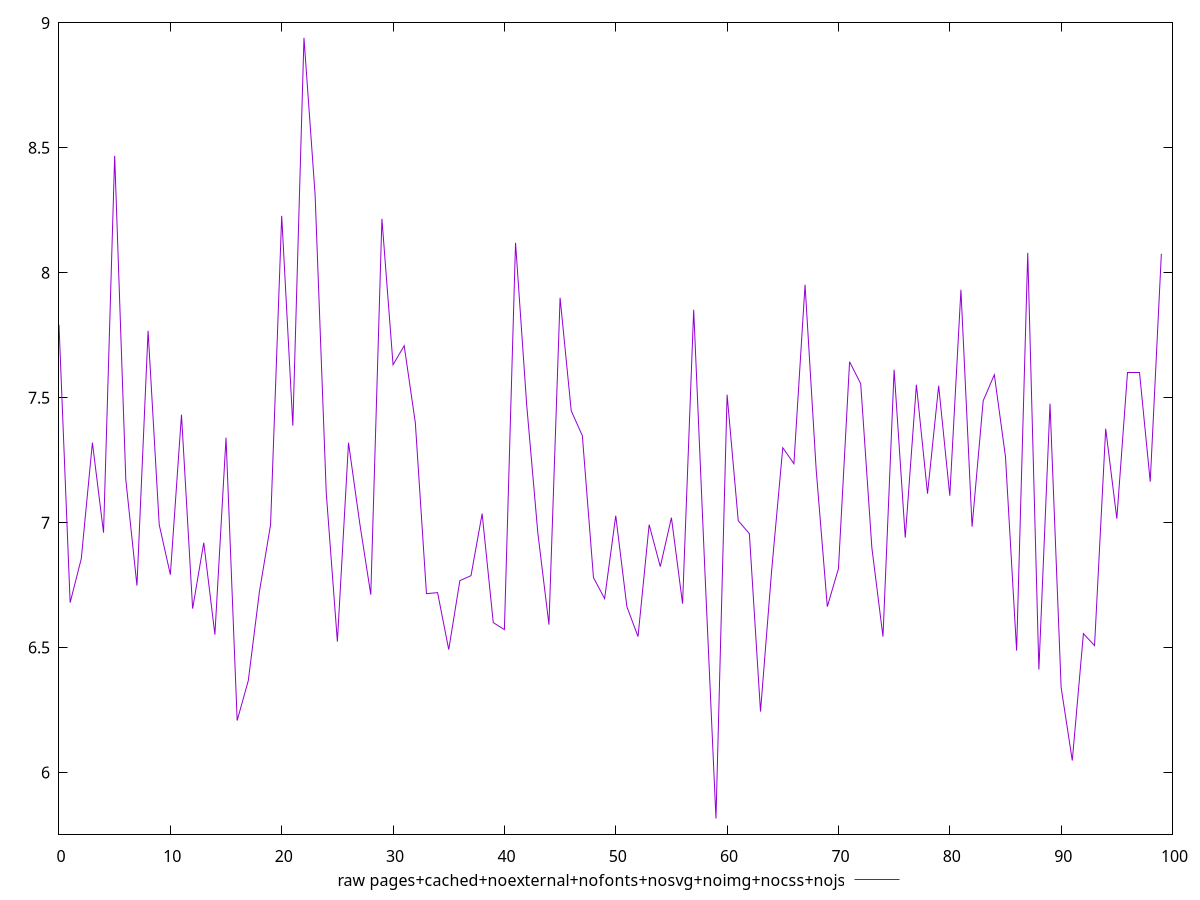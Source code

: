 $_rawPagesCachedNoexternalNofontsNosvgNoimgNocssNojs <<EOF
7.792000000000002
6.6800000000000015
6.856000000000002
7.32
6.960000000000001
8.468000000000002
7.1720000000000015
6.748000000000001
7.768000000000001
6.992000000000002
6.792000000000002
7.432000000000001
6.656000000000001
6.920000000000001
6.552000000000001
7.340000000000002
6.208000000000002
6.368000000000001
6.724000000000001
6.992000000000001
8.228000000000002
7.388
8.94
8.312000000000001
7.12
6.524000000000001
7.32
7.000000000000002
6.7120000000000015
8.216000000000001
7.6320000000000014
7.708000000000002
7.4
6.716000000000001
6.720000000000001
6.492000000000001
6.768000000000001
6.788000000000002
7.036000000000001
6.600000000000001
6.572000000000001
8.120000000000001
7.472000000000001
6.960000000000001
6.5920000000000005
7.9
7.448000000000002
7.348000000000002
6.78
6.6960000000000015
7.0280000000000005
6.6640000000000015
6.544000000000001
6.992000000000001
6.824000000000002
7.020000000000001
6.676000000000001
7.852
6.812000000000002
5.816000000000001
7.5120000000000005
7.008000000000001
6.956000000000001
6.2440000000000015
6.808000000000001
7.300000000000001
7.2360000000000015
7.952000000000002
7.2120000000000015
6.664000000000001
6.816
7.644
7.556000000000001
6.9
6.544000000000001
7.612
6.940000000000001
7.552000000000001
7.1160000000000005
7.548000000000001
7.1080000000000005
7.932000000000002
6.984000000000002
7.488000000000001
7.592000000000001
7.264000000000001
6.488000000000001
8.080000000000002
6.412000000000001
7.476000000000001
6.340000000000002
6.048000000000002
6.556000000000001
6.508000000000001
7.376000000000001
7.016
7.600000000000001
7.600000000000001
7.1640000000000015
8.076
EOF
set key outside below
set terminal pngcairo
set output "report_00006_2020-11-02T20-21-41.718Z/bootup-time/pages+cached+noexternal+nofonts+nosvg+noimg+nocss+nojs//raw.png"
set yrange [5.753520000000001:9.00248]
plot $_rawPagesCachedNoexternalNofontsNosvgNoimgNocssNojs title "raw pages+cached+noexternal+nofonts+nosvg+noimg+nocss+nojs" with line ,